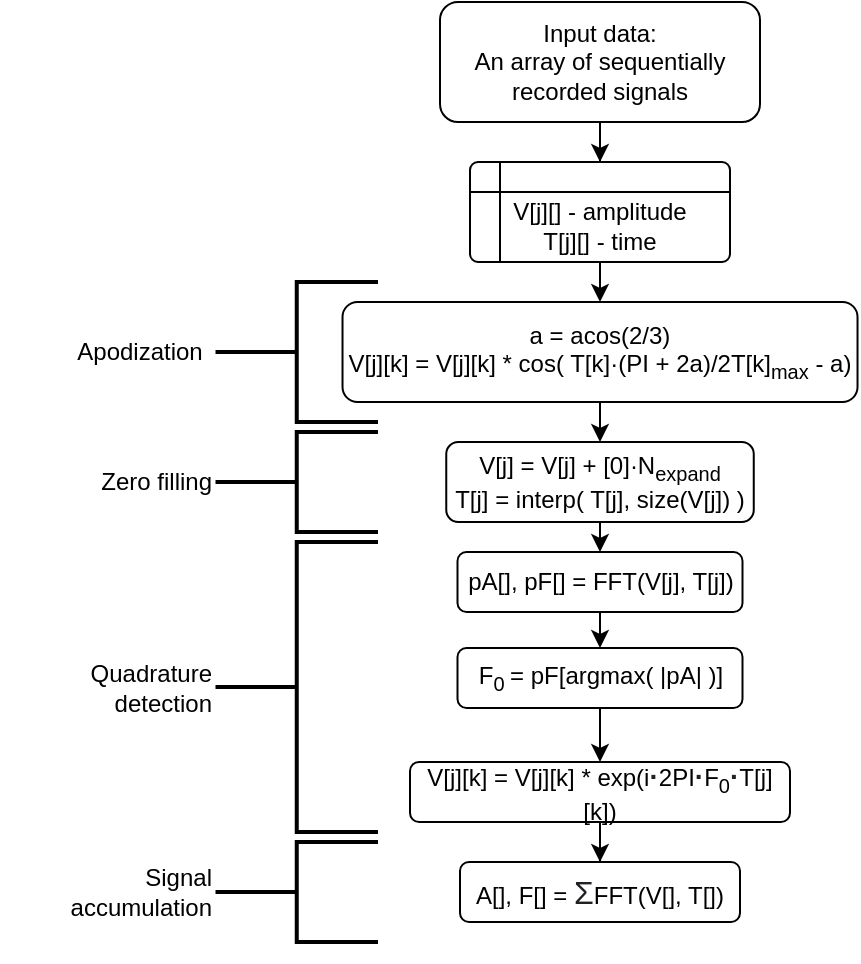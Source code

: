 <mxfile version="12.2.2" type="device" pages="1"><diagram id="C5RBs43oDa-KdzZeNtuy" name="Page-1"><mxGraphModel dx="1032" dy="474" grid="1" gridSize="10" guides="1" tooltips="1" connect="1" arrows="1" fold="1" page="0" pageScale="1" pageWidth="827" pageHeight="1169" math="0" shadow="0"><root><mxCell id="WIyWlLk6GJQsqaUBKTNV-0"/><mxCell id="WIyWlLk6GJQsqaUBKTNV-1" parent="WIyWlLk6GJQsqaUBKTNV-0"/><mxCell id="m1tSVag4i7gCfTnC-sr6-1" value="" style="edgeStyle=orthogonalEdgeStyle;rounded=0;orthogonalLoop=1;jettySize=auto;html=1;" parent="WIyWlLk6GJQsqaUBKTNV-1" source="WIyWlLk6GJQsqaUBKTNV-3" target="m1tSVag4i7gCfTnC-sr6-0" edge="1"><mxGeometry relative="1" as="geometry"/></mxCell><mxCell id="WIyWlLk6GJQsqaUBKTNV-3" value="&lt;div&gt;Input data:&lt;/div&gt;&lt;div&gt;An array of sequentially recorded signals&lt;/div&gt;" style="rounded=1;whiteSpace=wrap;html=1;fontSize=12;glass=0;strokeWidth=1;shadow=0;" parent="WIyWlLk6GJQsqaUBKTNV-1" vertex="1"><mxGeometry x="150" y="40" width="160" height="60" as="geometry"/></mxCell><mxCell id="m1tSVag4i7gCfTnC-sr6-29" style="edgeStyle=orthogonalEdgeStyle;rounded=0;orthogonalLoop=1;jettySize=auto;html=1;exitX=0.5;exitY=1;exitDx=0;exitDy=0;" parent="WIyWlLk6GJQsqaUBKTNV-1" source="m1tSVag4i7gCfTnC-sr6-0" target="m1tSVag4i7gCfTnC-sr6-5" edge="1"><mxGeometry relative="1" as="geometry"/></mxCell><mxCell id="m1tSVag4i7gCfTnC-sr6-0" value="&lt;br&gt;&lt;span style=&quot;font-weight: normal&quot;&gt;V[j][] -&amp;nbsp;&lt;/span&gt;&lt;span style=&quot;font-weight: 400&quot;&gt;amplitude&lt;/span&gt;&lt;br&gt;&lt;span style=&quot;font-weight: normal&quot;&gt;T[j][] - time&lt;/span&gt;" style="shape=internalStorage;whiteSpace=wrap;html=1;dx=15;dy=15;rounded=1;arcSize=8;strokeWidth=1;verticalAlign=middle;fontStyle=1" parent="WIyWlLk6GJQsqaUBKTNV-1" vertex="1"><mxGeometry x="165" y="120" width="130" height="50" as="geometry"/></mxCell><mxCell id="m1tSVag4i7gCfTnC-sr6-33" style="edgeStyle=orthogonalEdgeStyle;rounded=0;orthogonalLoop=1;jettySize=auto;html=1;exitX=0.5;exitY=1;exitDx=0;exitDy=0;entryX=0.5;entryY=0;entryDx=0;entryDy=0;" parent="WIyWlLk6GJQsqaUBKTNV-1" source="m1tSVag4i7gCfTnC-sr6-5" target="m1tSVag4i7gCfTnC-sr6-31" edge="1"><mxGeometry relative="1" as="geometry"/></mxCell><mxCell id="m1tSVag4i7gCfTnC-sr6-5" value="a = acos(2/3)&lt;br&gt;V[j][k] = V[j][k] * cos( T[k]·(PI + 2a)/2T[k]&lt;sub&gt;max&lt;/sub&gt; - a)" style="rounded=1;whiteSpace=wrap;html=1;strokeWidth=1;align=center;" parent="WIyWlLk6GJQsqaUBKTNV-1" vertex="1"><mxGeometry x="101.26" y="190" width="257.5" height="50" as="geometry"/></mxCell><mxCell id="m1tSVag4i7gCfTnC-sr6-27" style="edgeStyle=orthogonalEdgeStyle;rounded=0;orthogonalLoop=1;jettySize=auto;html=1;exitX=0.5;exitY=1;exitDx=0;exitDy=0;" parent="WIyWlLk6GJQsqaUBKTNV-1" source="m1tSVag4i7gCfTnC-sr6-8" target="m1tSVag4i7gCfTnC-sr6-23" edge="1"><mxGeometry relative="1" as="geometry"/></mxCell><mxCell id="m1tSVag4i7gCfTnC-sr6-8" value="V[j][k] = V[j][k] * exp(i&lt;b style=&quot;color: rgb(32 , 33 , 34) ; font-family: sans-serif ; font-size: 14px&quot;&gt;·&lt;/b&gt;2PI&lt;b style=&quot;color: rgb(32 , 33 , 34) ; font-family: sans-serif ; font-size: 14px&quot;&gt;·&lt;/b&gt;F&lt;sub&gt;0&lt;/sub&gt;&lt;b style=&quot;color: rgb(32 , 33 , 34) ; font-family: sans-serif ; font-size: 14px&quot;&gt;·&lt;/b&gt;T[j][k])" style="rounded=1;whiteSpace=wrap;html=1;strokeWidth=1;" parent="WIyWlLk6GJQsqaUBKTNV-1" vertex="1"><mxGeometry x="135" y="420" width="190" height="30" as="geometry"/></mxCell><mxCell id="m1tSVag4i7gCfTnC-sr6-13" style="edgeStyle=orthogonalEdgeStyle;rounded=0;orthogonalLoop=1;jettySize=auto;html=1;exitX=0.5;exitY=1;exitDx=0;exitDy=0;entryX=0.5;entryY=0;entryDx=0;entryDy=0;" parent="WIyWlLk6GJQsqaUBKTNV-1" source="m1tSVag4i7gCfTnC-sr6-30" target="m1tSVag4i7gCfTnC-sr6-24" edge="1"><mxGeometry relative="1" as="geometry"><mxPoint x="229.995" y="350" as="sourcePoint"/></mxGeometry></mxCell><mxCell id="m1tSVag4i7gCfTnC-sr6-16" value="" style="group" parent="WIyWlLk6GJQsqaUBKTNV-1" vertex="1" connectable="0"><mxGeometry x="-20" y="180" width="139" height="70" as="geometry"/></mxCell><mxCell id="m1tSVag4i7gCfTnC-sr6-14" value="" style="strokeWidth=2;html=1;shape=mxgraph.flowchart.annotation_2;align=left;labelPosition=right;pointerEvents=1;" parent="m1tSVag4i7gCfTnC-sr6-16" vertex="1"><mxGeometry x="57.75" width="81.25" height="70" as="geometry"/></mxCell><mxCell id="m1tSVag4i7gCfTnC-sr6-15" value="Apodization" style="text;html=1;strokeColor=none;fillColor=none;align=center;verticalAlign=middle;whiteSpace=wrap;rounded=0;" parent="m1tSVag4i7gCfTnC-sr6-16" vertex="1"><mxGeometry y="31.652" width="40" height="6.087" as="geometry"/></mxCell><mxCell id="m1tSVag4i7gCfTnC-sr6-17" value="" style="group;align=right;" parent="WIyWlLk6GJQsqaUBKTNV-1" vertex="1" connectable="0"><mxGeometry x="-20" y="255" width="139" height="60" as="geometry"/></mxCell><mxCell id="m1tSVag4i7gCfTnC-sr6-18" value="" style="strokeWidth=2;html=1;shape=mxgraph.flowchart.annotation_2;align=left;labelPosition=right;pointerEvents=1;" parent="m1tSVag4i7gCfTnC-sr6-17" vertex="1"><mxGeometry x="57.75" width="81.25" height="50" as="geometry"/></mxCell><mxCell id="m1tSVag4i7gCfTnC-sr6-19" value="Zero filling" style="text;html=1;strokeColor=none;fillColor=none;align=right;verticalAlign=middle;whiteSpace=wrap;rounded=0;" parent="m1tSVag4i7gCfTnC-sr6-17" vertex="1"><mxGeometry x="-22.25" y="6.31" width="80" height="37.39" as="geometry"/></mxCell><mxCell id="m1tSVag4i7gCfTnC-sr6-23" value="A[], F[] =&amp;nbsp;&lt;span style=&quot;font-size: 16px ; color: rgb(32 , 33 , 36) ; font-family: &amp;#34;arial&amp;#34; , sans-serif ; text-align: left&quot;&gt;Σ&lt;/span&gt;FFT(V[], T[])" style="rounded=1;whiteSpace=wrap;html=1;strokeWidth=1;" parent="WIyWlLk6GJQsqaUBKTNV-1" vertex="1"><mxGeometry x="160" y="470" width="140" height="30" as="geometry"/></mxCell><mxCell id="m1tSVag4i7gCfTnC-sr6-26" style="edgeStyle=orthogonalEdgeStyle;rounded=0;orthogonalLoop=1;jettySize=auto;html=1;exitX=0.5;exitY=1;exitDx=0;exitDy=0;entryX=0.5;entryY=0;entryDx=0;entryDy=0;" parent="WIyWlLk6GJQsqaUBKTNV-1" source="m1tSVag4i7gCfTnC-sr6-24" target="m1tSVag4i7gCfTnC-sr6-8" edge="1"><mxGeometry relative="1" as="geometry"/></mxCell><mxCell id="m1tSVag4i7gCfTnC-sr6-24" value="F&lt;sub&gt;0&amp;nbsp;&lt;/sub&gt;= pF[argmax( |pA| )]" style="rounded=1;whiteSpace=wrap;html=1;strokeWidth=1;" parent="WIyWlLk6GJQsqaUBKTNV-1" vertex="1"><mxGeometry x="158.75" y="363" width="142.5" height="30" as="geometry"/></mxCell><mxCell id="m1tSVag4i7gCfTnC-sr6-30" value="pA[], pF[] = FFT(V[j], T[j])" style="rounded=1;whiteSpace=wrap;html=1;strokeWidth=1;" parent="WIyWlLk6GJQsqaUBKTNV-1" vertex="1"><mxGeometry x="158.75" y="315" width="142.5" height="30" as="geometry"/></mxCell><mxCell id="m1tSVag4i7gCfTnC-sr6-34" style="edgeStyle=orthogonalEdgeStyle;rounded=0;orthogonalLoop=1;jettySize=auto;html=1;exitX=0.5;exitY=1;exitDx=0;exitDy=0;entryX=0.5;entryY=0;entryDx=0;entryDy=0;" parent="WIyWlLk6GJQsqaUBKTNV-1" source="m1tSVag4i7gCfTnC-sr6-31" target="m1tSVag4i7gCfTnC-sr6-30" edge="1"><mxGeometry relative="1" as="geometry"/></mxCell><mxCell id="m1tSVag4i7gCfTnC-sr6-31" value="V[j] = V[j] + [0]&lt;span style=&quot;color: rgba(0 , 0 , 0 , 0) ; font-family: monospace ; font-size: 0px&quot;&gt;%3CmxGraphModel%3E%3Croot%3E%3CmxCell%20id%3D%220%22%2F%3E%3CmxCell%20id%3D%221%22%20parent%3D%220%22%2F%3E%3CmxCell%20id%3D%222%22%20value%3D%22a%20%3D%20acos(2%2F3)%26lt%3Bbr%26gt%3BV%5Bk%5D%20%3D%20V%5Bk%5D%20*%20cos(%20t%26lt%3Bsub%26gt%3Bk%26lt%3B%2Fsub%26gt%3B%C2%B7(PI%20%2B%202a)%2F2t%26lt%3Bsub%26gt%3Bmax%26lt%3B%2Fsub%26gt%3B%20-%20a)%22%20style%3D%22rounded%3D1%3BwhiteSpace%3Dwrap%3Bhtml%3D1%3BstrokeWidth%3D1%3Balign%3Dcenter%3B%22%20vertex%3D%221%22%20parent%3D%221%22%3E%3CmxGeometry%20x%3D%22112.5%22%20y%3D%22290%22%20width%3D%22235%22%20height%3D%2240%22%20as%3D%22geometry%22%2F%3E%3C%2FmxCell%3E%3C%2Froot%3E%3C%2FmxGraphModel%3E&lt;/span&gt;·N&lt;sub&gt;expand&lt;/sub&gt;&lt;br&gt;T[j] = interp( T[j], size(V[j]) )" style="rounded=1;whiteSpace=wrap;html=1;strokeWidth=1;align=center;" parent="WIyWlLk6GJQsqaUBKTNV-1" vertex="1"><mxGeometry x="153.13" y="260" width="153.75" height="40" as="geometry"/></mxCell><mxCell id="m1tSVag4i7gCfTnC-sr6-35" value="" style="group;align=right;" parent="WIyWlLk6GJQsqaUBKTNV-1" vertex="1" connectable="0"><mxGeometry x="-20" y="460" width="139" height="60" as="geometry"/></mxCell><mxCell id="m1tSVag4i7gCfTnC-sr6-36" value="" style="strokeWidth=2;html=1;shape=mxgraph.flowchart.annotation_2;align=left;labelPosition=right;pointerEvents=1;" parent="m1tSVag4i7gCfTnC-sr6-35" vertex="1"><mxGeometry x="57.75" width="81.25" height="50.0" as="geometry"/></mxCell><mxCell id="m1tSVag4i7gCfTnC-sr6-37" value="Signal accumulation" style="text;html=1;strokeColor=none;fillColor=none;align=right;verticalAlign=middle;whiteSpace=wrap;rounded=0;" parent="m1tSVag4i7gCfTnC-sr6-35" vertex="1"><mxGeometry x="-22.25" y="6.31" width="80" height="37.39" as="geometry"/></mxCell><mxCell id="m1tSVag4i7gCfTnC-sr6-38" value="" style="group" parent="WIyWlLk6GJQsqaUBKTNV-1" vertex="1" connectable="0"><mxGeometry x="-70" y="310" width="189" height="145" as="geometry"/></mxCell><mxCell id="m1tSVag4i7gCfTnC-sr6-22" value="&lt;div&gt;Quadrature&lt;/div&gt;&lt;div&gt;detection&lt;/div&gt;" style="text;html=1;strokeColor=none;fillColor=none;align=right;verticalAlign=middle;whiteSpace=wrap;rounded=0;" parent="m1tSVag4i7gCfTnC-sr6-38" vertex="1"><mxGeometry y="50.5" width="107.75" height="45" as="geometry"/></mxCell><mxCell id="m1tSVag4i7gCfTnC-sr6-21" value="" style="strokeWidth=2;html=1;shape=mxgraph.flowchart.annotation_2;align=left;labelPosition=right;pointerEvents=1;" parent="m1tSVag4i7gCfTnC-sr6-38" vertex="1"><mxGeometry x="107.75" width="81.25" height="145" as="geometry"/></mxCell></root></mxGraphModel></diagram></mxfile>